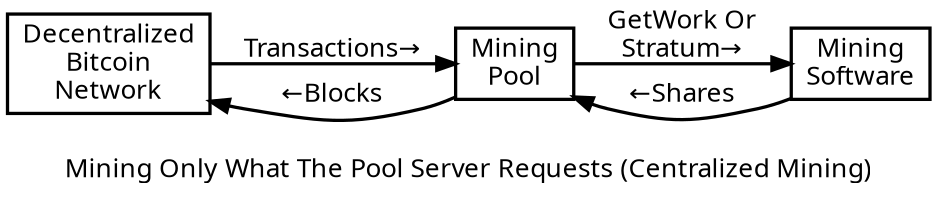 digraph {

size=6.25;
rankdir=LR
//splines = ortho;
//ranksep = 10;
nodesep = 0.5;

edge [ penwidth = 1.75, fontname="Sans" ]
node [ penwidth = 1.75, shape = "box", fontname="Sans" ]
graph [ penwidth = 1.75, fontname="Sans" ]

p2pnetwork [ label = "Decentralized\nBitcoin\nNetwork" ]
software [ label = "Mining\nSoftware" ]
pool0 [ label = "Mining\nPool" ];

pool0 -> software [ label = "GetWork Or\nStratum→" ];
p2pnetwork -> pool0 [ label = "Transactions→" ];
pool0 -> p2pnetwork [ label = "←Blocks" ];

software -> pool0 [ constraint = false, label = "←Shares" ];

label = " \nMining Only What The Pool Server Requests (Centralized Mining)"
}

